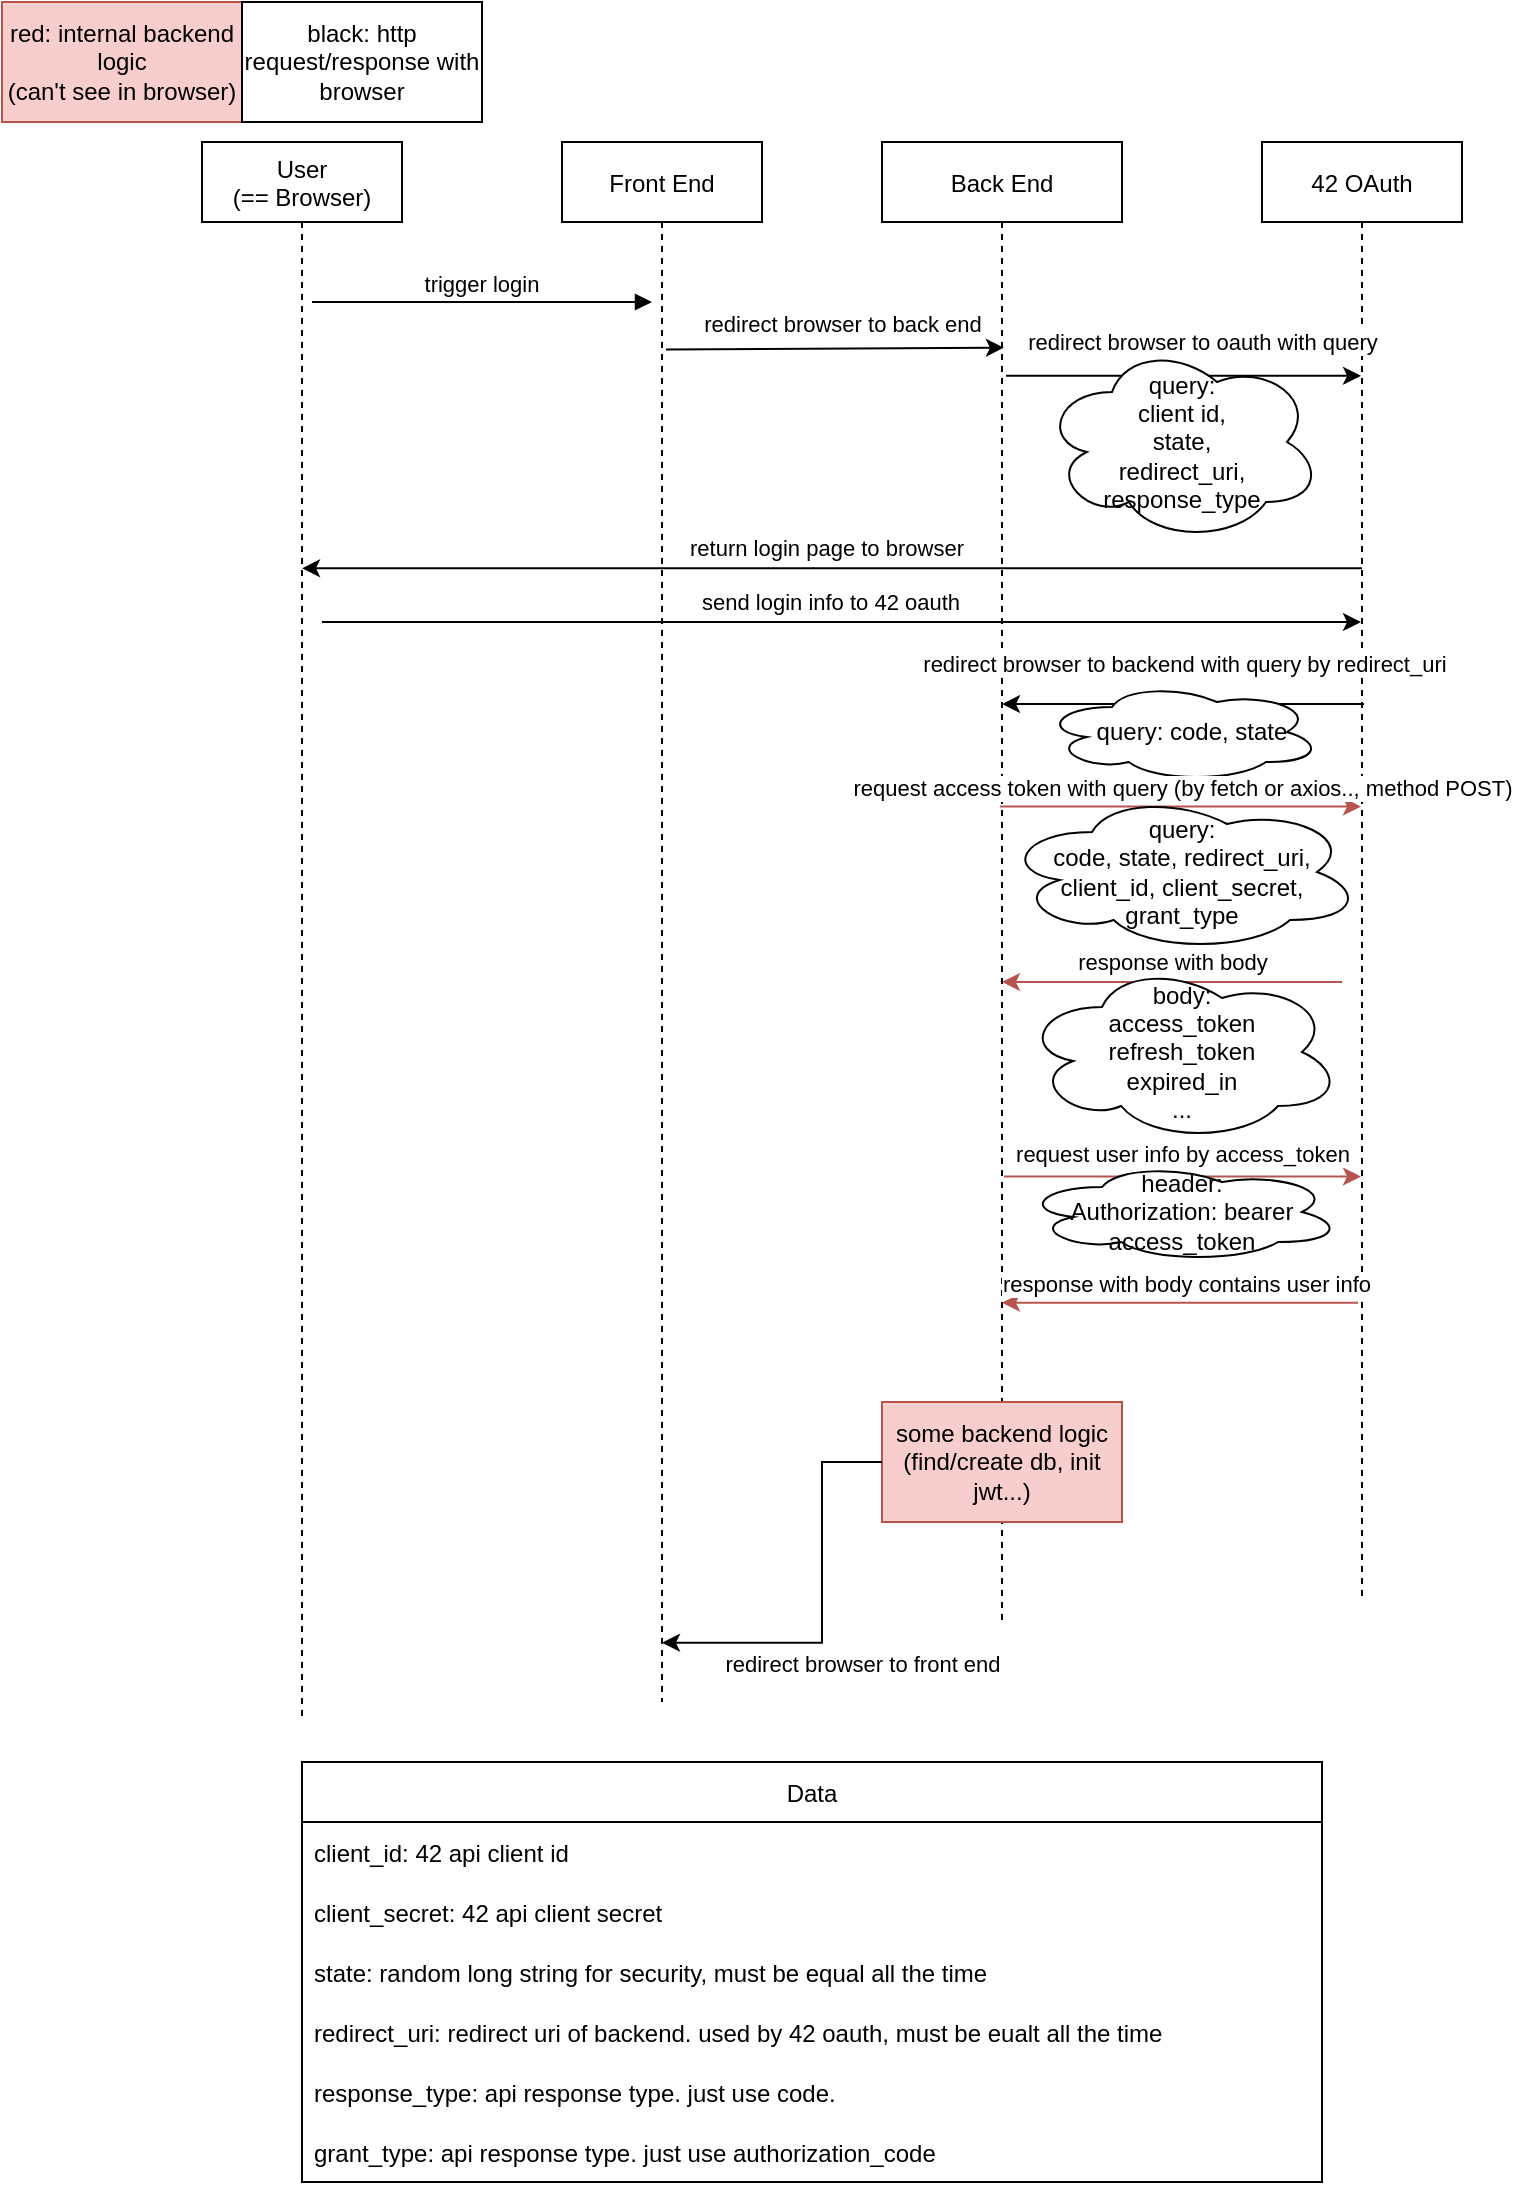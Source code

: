 <mxfile version="20.4.0" type="github" pages="2">
  <diagram id="IaDnct2tfX-B5yZFs9V7" name="OAuth Login logic flow">
    <mxGraphModel dx="830" dy="685" grid="1" gridSize="10" guides="1" tooltips="1" connect="1" arrows="1" fold="1" page="1" pageScale="1" pageWidth="850" pageHeight="1100" math="0" shadow="0">
      <root>
        <mxCell id="0" />
        <mxCell id="1" parent="0" />
        <mxCell id="Q11vwroGGGqTPVLoYvQJ-1" value="User&#xa;(== Browser)" style="shape=umlLifeline;perimeter=lifelinePerimeter;container=1;collapsible=0;recursiveResize=0;rounded=0;shadow=0;strokeWidth=1;" vertex="1" parent="1">
          <mxGeometry x="120" y="80" width="100" height="790" as="geometry" />
        </mxCell>
        <mxCell id="Q11vwroGGGqTPVLoYvQJ-2" value="Front End" style="shape=umlLifeline;perimeter=lifelinePerimeter;container=1;collapsible=0;recursiveResize=0;rounded=0;shadow=0;strokeWidth=1;" vertex="1" parent="1">
          <mxGeometry x="300" y="80" width="100" height="780" as="geometry" />
        </mxCell>
        <mxCell id="Q11vwroGGGqTPVLoYvQJ-3" value="trigger login" style="verticalAlign=bottom;endArrow=block;entryX=0;entryY=0;shadow=0;strokeWidth=1;" edge="1" parent="1">
          <mxGeometry relative="1" as="geometry">
            <mxPoint x="175" y="160" as="sourcePoint" />
            <mxPoint x="345" y="160" as="targetPoint" />
          </mxGeometry>
        </mxCell>
        <mxCell id="Q11vwroGGGqTPVLoYvQJ-4" value="Back End" style="shape=umlLifeline;perimeter=lifelinePerimeter;container=1;collapsible=0;recursiveResize=0;rounded=0;shadow=0;strokeWidth=1;" vertex="1" parent="1">
          <mxGeometry x="460" y="80" width="120" height="740" as="geometry" />
        </mxCell>
        <mxCell id="Q11vwroGGGqTPVLoYvQJ-5" value="some backend logic&lt;br&gt;(find/create db, init jwt...)" style="rounded=0;whiteSpace=wrap;html=1;fillColor=#f8cecc;strokeColor=#b85450;" vertex="1" parent="Q11vwroGGGqTPVLoYvQJ-4">
          <mxGeometry y="630" width="120" height="60" as="geometry" />
        </mxCell>
        <mxCell id="Q11vwroGGGqTPVLoYvQJ-6" value="42 OAuth" style="shape=umlLifeline;perimeter=lifelinePerimeter;container=1;collapsible=0;recursiveResize=0;rounded=0;shadow=0;strokeWidth=1;" vertex="1" parent="1">
          <mxGeometry x="650" y="80" width="100" height="730" as="geometry" />
        </mxCell>
        <mxCell id="Q11vwroGGGqTPVLoYvQJ-7" value="return login page to browser" style="endArrow=classic;html=1;rounded=0;exitX=0.5;exitY=0.292;exitDx=0;exitDy=0;exitPerimeter=0;" edge="1" parent="1" source="Q11vwroGGGqTPVLoYvQJ-6" target="Q11vwroGGGqTPVLoYvQJ-1">
          <mxGeometry x="0.017" y="-10" width="50" height="50" relative="1" as="geometry">
            <mxPoint x="640" y="290" as="sourcePoint" />
            <mxPoint x="660" y="240" as="targetPoint" />
            <Array as="points" />
            <mxPoint x="1" as="offset" />
          </mxGeometry>
        </mxCell>
        <mxCell id="Q11vwroGGGqTPVLoYvQJ-8" value="send login info to 42 oauth" style="endArrow=classic;html=1;rounded=0;" edge="1" parent="1" target="Q11vwroGGGqTPVLoYvQJ-6">
          <mxGeometry x="-0.024" y="10" width="50" height="50" relative="1" as="geometry">
            <mxPoint x="180" y="320" as="sourcePoint" />
            <mxPoint x="270" y="300" as="targetPoint" />
            <mxPoint as="offset" />
          </mxGeometry>
        </mxCell>
        <mxCell id="Q11vwroGGGqTPVLoYvQJ-9" value="redirect browser to backend with query by redirect_uri" style="endArrow=classic;html=1;rounded=0;exitX=0.51;exitY=0.385;exitDx=0;exitDy=0;exitPerimeter=0;" edge="1" parent="1" source="Q11vwroGGGqTPVLoYvQJ-6" target="Q11vwroGGGqTPVLoYvQJ-4">
          <mxGeometry x="-0.006" y="-20" width="50" height="50" relative="1" as="geometry">
            <mxPoint x="590" y="375" as="sourcePoint" />
            <mxPoint x="640" y="325" as="targetPoint" />
            <mxPoint as="offset" />
          </mxGeometry>
        </mxCell>
        <mxCell id="Q11vwroGGGqTPVLoYvQJ-10" value="&amp;nbsp; &amp;nbsp;query: code, state" style="ellipse;shape=cloud;whiteSpace=wrap;html=1;" vertex="1" parent="1">
          <mxGeometry x="540" y="350" width="140" height="50" as="geometry" />
        </mxCell>
        <mxCell id="Q11vwroGGGqTPVLoYvQJ-11" value="" style="endArrow=classic;html=1;rounded=0;exitX=0.492;exitY=0.449;exitDx=0;exitDy=0;exitPerimeter=0;fillColor=#f8cecc;strokeColor=#b85450;" edge="1" parent="1" source="Q11vwroGGGqTPVLoYvQJ-4" target="Q11vwroGGGqTPVLoYvQJ-6">
          <mxGeometry width="50" height="50" relative="1" as="geometry">
            <mxPoint x="575" y="470" as="sourcePoint" />
            <mxPoint x="625" y="420" as="targetPoint" />
          </mxGeometry>
        </mxCell>
        <mxCell id="Q11vwroGGGqTPVLoYvQJ-12" value="request access token with query (by fetch or axios.., method POST)" style="edgeLabel;html=1;align=center;verticalAlign=middle;resizable=0;points=[];" vertex="1" connectable="0" parent="Q11vwroGGGqTPVLoYvQJ-11">
          <mxGeometry x="-0.003" y="3" relative="1" as="geometry">
            <mxPoint x="1" y="-7" as="offset" />
          </mxGeometry>
        </mxCell>
        <mxCell id="Q11vwroGGGqTPVLoYvQJ-13" value="query:&lt;br&gt;code, state, redirect_uri, client_id, client_secret, grant_type" style="ellipse;shape=cloud;whiteSpace=wrap;html=1;" vertex="1" parent="1">
          <mxGeometry x="520" y="405" width="180" height="80" as="geometry" />
        </mxCell>
        <mxCell id="Q11vwroGGGqTPVLoYvQJ-14" value="" style="endArrow=classic;html=1;rounded=0;fillColor=#f8cecc;strokeColor=#b85450;" edge="1" parent="1" target="Q11vwroGGGqTPVLoYvQJ-4">
          <mxGeometry width="50" height="50" relative="1" as="geometry">
            <mxPoint x="690" y="500" as="sourcePoint" />
            <mxPoint x="630" y="510" as="targetPoint" />
          </mxGeometry>
        </mxCell>
        <mxCell id="Q11vwroGGGqTPVLoYvQJ-15" value="response with body" style="edgeLabel;html=1;align=center;verticalAlign=middle;resizable=0;points=[];" vertex="1" connectable="0" parent="Q11vwroGGGqTPVLoYvQJ-14">
          <mxGeometry x="0.02" y="2" relative="1" as="geometry">
            <mxPoint x="1" y="-12" as="offset" />
          </mxGeometry>
        </mxCell>
        <mxCell id="Q11vwroGGGqTPVLoYvQJ-16" value="body:&lt;br&gt;access_token&lt;br&gt;refresh_token&lt;br&gt;expired_in&lt;br&gt;..." style="ellipse;shape=cloud;whiteSpace=wrap;html=1;" vertex="1" parent="1">
          <mxGeometry x="530" y="490" width="160" height="90" as="geometry" />
        </mxCell>
        <mxCell id="Q11vwroGGGqTPVLoYvQJ-17" value="" style="endArrow=classic;html=1;rounded=0;exitX=0.508;exitY=0.699;exitDx=0;exitDy=0;exitPerimeter=0;fillColor=#f8cecc;strokeColor=#b85450;" edge="1" parent="1" source="Q11vwroGGGqTPVLoYvQJ-4" target="Q11vwroGGGqTPVLoYvQJ-6">
          <mxGeometry width="50" height="50" relative="1" as="geometry">
            <mxPoint x="520" y="650" as="sourcePoint" />
            <mxPoint x="570" y="600" as="targetPoint" />
          </mxGeometry>
        </mxCell>
        <mxCell id="Q11vwroGGGqTPVLoYvQJ-18" value="request user info by access_token" style="edgeLabel;html=1;align=center;verticalAlign=middle;resizable=0;points=[];" vertex="1" connectable="0" parent="Q11vwroGGGqTPVLoYvQJ-17">
          <mxGeometry x="0.092" y="1" relative="1" as="geometry">
            <mxPoint x="-9" y="-11" as="offset" />
          </mxGeometry>
        </mxCell>
        <mxCell id="Q11vwroGGGqTPVLoYvQJ-19" value="header:&lt;br&gt;Authorization: bearer access_token" style="ellipse;shape=cloud;whiteSpace=wrap;html=1;" vertex="1" parent="1">
          <mxGeometry x="530" y="590" width="160" height="50" as="geometry" />
        </mxCell>
        <mxCell id="Q11vwroGGGqTPVLoYvQJ-20" value="" style="endArrow=classic;html=1;rounded=0;exitX=0.48;exitY=0.795;exitDx=0;exitDy=0;exitPerimeter=0;fillColor=#f8cecc;strokeColor=#b85450;" edge="1" parent="1" source="Q11vwroGGGqTPVLoYvQJ-6" target="Q11vwroGGGqTPVLoYvQJ-4">
          <mxGeometry width="50" height="50" relative="1" as="geometry">
            <mxPoint x="690" y="730" as="sourcePoint" />
            <mxPoint x="600" y="730" as="targetPoint" />
          </mxGeometry>
        </mxCell>
        <mxCell id="Q11vwroGGGqTPVLoYvQJ-21" value="response with body contains user info" style="edgeLabel;html=1;align=center;verticalAlign=middle;resizable=0;points=[];" vertex="1" connectable="0" parent="Q11vwroGGGqTPVLoYvQJ-20">
          <mxGeometry x="-0.036" y="1" relative="1" as="geometry">
            <mxPoint y="-11" as="offset" />
          </mxGeometry>
        </mxCell>
        <mxCell id="Q11vwroGGGqTPVLoYvQJ-22" style="edgeStyle=orthogonalEdgeStyle;rounded=0;orthogonalLoop=1;jettySize=auto;html=1;entryX=0.5;entryY=0.962;entryDx=0;entryDy=0;entryPerimeter=0;" edge="1" parent="1" source="Q11vwroGGGqTPVLoYvQJ-5" target="Q11vwroGGGqTPVLoYvQJ-2">
          <mxGeometry relative="1" as="geometry" />
        </mxCell>
        <mxCell id="Q11vwroGGGqTPVLoYvQJ-23" value="redirect browser to front end" style="edgeLabel;html=1;align=center;verticalAlign=middle;resizable=0;points=[];" vertex="1" connectable="0" parent="Q11vwroGGGqTPVLoYvQJ-22">
          <mxGeometry x="0.214" y="-2" relative="1" as="geometry">
            <mxPoint x="21" y="12" as="offset" />
          </mxGeometry>
        </mxCell>
        <mxCell id="Q11vwroGGGqTPVLoYvQJ-24" value="red: internal backend logic&lt;br&gt;(can&#39;t see in browser)" style="rounded=0;whiteSpace=wrap;html=1;fillColor=#f8cecc;strokeColor=#b85450;" vertex="1" parent="1">
          <mxGeometry x="20" y="10" width="120" height="60" as="geometry" />
        </mxCell>
        <mxCell id="Q11vwroGGGqTPVLoYvQJ-25" value="black: http request/response with browser" style="rounded=0;whiteSpace=wrap;html=1;" vertex="1" parent="1">
          <mxGeometry x="140" y="10" width="120" height="60" as="geometry" />
        </mxCell>
        <mxCell id="Q11vwroGGGqTPVLoYvQJ-26" value="redirect browser to oauth with query" style="endArrow=classic;html=1;rounded=0;verticalAlign=middle;horizontal=1;exitX=0.517;exitY=0.158;exitDx=0;exitDy=0;exitPerimeter=0;" edge="1" parent="1" source="Q11vwroGGGqTPVLoYvQJ-4" target="Q11vwroGGGqTPVLoYvQJ-6">
          <mxGeometry x="0.104" y="17" width="50" height="50" relative="1" as="geometry">
            <mxPoint x="350" y="180" as="sourcePoint" />
            <mxPoint x="175" y="170" as="targetPoint" />
            <mxPoint as="offset" />
          </mxGeometry>
        </mxCell>
        <mxCell id="Q11vwroGGGqTPVLoYvQJ-27" value="" style="endArrow=classic;html=1;rounded=0;entryX=0.508;entryY=0.139;entryDx=0;entryDy=0;entryPerimeter=0;exitX=0.52;exitY=0.133;exitDx=0;exitDy=0;exitPerimeter=0;" edge="1" parent="1" source="Q11vwroGGGqTPVLoYvQJ-2" target="Q11vwroGGGqTPVLoYvQJ-4">
          <mxGeometry width="50" height="50" relative="1" as="geometry">
            <mxPoint x="400" y="200" as="sourcePoint" />
            <mxPoint x="450" y="150" as="targetPoint" />
          </mxGeometry>
        </mxCell>
        <mxCell id="Q11vwroGGGqTPVLoYvQJ-28" value="redirect browser to back end" style="edgeLabel;html=1;align=center;verticalAlign=middle;resizable=0;points=[];" vertex="1" connectable="0" parent="Q11vwroGGGqTPVLoYvQJ-27">
          <mxGeometry x="0.113" y="-1" relative="1" as="geometry">
            <mxPoint x="-6" y="-14" as="offset" />
          </mxGeometry>
        </mxCell>
        <mxCell id="Q11vwroGGGqTPVLoYvQJ-29" value="query:&lt;br&gt;client id,&lt;br&gt;state,&lt;br&gt;redirect_uri,&lt;br&gt;response_type" style="ellipse;shape=cloud;whiteSpace=wrap;html=1;" vertex="1" parent="1">
          <mxGeometry x="540" y="180" width="140" height="100" as="geometry" />
        </mxCell>
        <mxCell id="Q11vwroGGGqTPVLoYvQJ-30" value="Data" style="swimlane;fontStyle=0;childLayout=stackLayout;horizontal=1;startSize=30;horizontalStack=0;resizeParent=1;resizeParentMax=0;resizeLast=0;collapsible=1;marginBottom=0;" vertex="1" parent="1">
          <mxGeometry x="170" y="890" width="510" height="210" as="geometry">
            <mxRectangle x="170" y="890" width="70" height="30" as="alternateBounds" />
          </mxGeometry>
        </mxCell>
        <mxCell id="Q11vwroGGGqTPVLoYvQJ-31" value="client_id: 42 api client id" style="text;strokeColor=none;fillColor=none;align=left;verticalAlign=middle;spacingLeft=4;spacingRight=4;overflow=hidden;points=[[0,0.5],[1,0.5]];portConstraint=eastwest;rotatable=0;" vertex="1" parent="Q11vwroGGGqTPVLoYvQJ-30">
          <mxGeometry y="30" width="510" height="30" as="geometry" />
        </mxCell>
        <mxCell id="Q11vwroGGGqTPVLoYvQJ-32" value="client_secret: 42 api client secret" style="text;strokeColor=none;fillColor=none;align=left;verticalAlign=middle;spacingLeft=4;spacingRight=4;overflow=hidden;points=[[0,0.5],[1,0.5]];portConstraint=eastwest;rotatable=0;" vertex="1" parent="Q11vwroGGGqTPVLoYvQJ-30">
          <mxGeometry y="60" width="510" height="30" as="geometry" />
        </mxCell>
        <mxCell id="Q11vwroGGGqTPVLoYvQJ-33" value="state: random long string for security, must be equal all the time" style="text;strokeColor=none;fillColor=none;align=left;verticalAlign=middle;spacingLeft=4;spacingRight=4;overflow=hidden;points=[[0,0.5],[1,0.5]];portConstraint=eastwest;rotatable=0;" vertex="1" parent="Q11vwroGGGqTPVLoYvQJ-30">
          <mxGeometry y="90" width="510" height="30" as="geometry" />
        </mxCell>
        <mxCell id="Q11vwroGGGqTPVLoYvQJ-34" value="redirect_uri: redirect uri of backend. used by 42 oauth, must be eualt all the time" style="text;strokeColor=none;fillColor=none;align=left;verticalAlign=middle;spacingLeft=4;spacingRight=4;overflow=hidden;points=[[0,0.5],[1,0.5]];portConstraint=eastwest;rotatable=0;" vertex="1" parent="Q11vwroGGGqTPVLoYvQJ-30">
          <mxGeometry y="120" width="510" height="30" as="geometry" />
        </mxCell>
        <mxCell id="Q11vwroGGGqTPVLoYvQJ-35" value="response_type: api response type. just use code." style="text;strokeColor=none;fillColor=none;align=left;verticalAlign=middle;spacingLeft=4;spacingRight=4;overflow=hidden;points=[[0,0.5],[1,0.5]];portConstraint=eastwest;rotatable=0;" vertex="1" parent="Q11vwroGGGqTPVLoYvQJ-30">
          <mxGeometry y="150" width="510" height="30" as="geometry" />
        </mxCell>
        <mxCell id="Q11vwroGGGqTPVLoYvQJ-36" value="grant_type: api response type. just use authorization_code" style="text;strokeColor=none;fillColor=none;align=left;verticalAlign=middle;spacingLeft=4;spacingRight=4;overflow=hidden;points=[[0,0.5],[1,0.5]];portConstraint=eastwest;rotatable=0;" vertex="1" parent="Q11vwroGGGqTPVLoYvQJ-30">
          <mxGeometry y="180" width="510" height="30" as="geometry" />
        </mxCell>
      </root>
    </mxGraphModel>
  </diagram>
  <diagram id="PjNSFR7lHl89ImpvT6ft" name="Game logic flow">
    <mxGraphModel dx="1277" dy="888" grid="1" gridSize="10" guides="1" tooltips="1" connect="1" arrows="1" fold="1" page="1" pageScale="1" pageWidth="850" pageHeight="1100" math="0" shadow="0">
      <root>
        <mxCell id="0" />
        <mxCell id="1" parent="0" />
        <mxCell id="0KEMRfep8I8rVeRJ06Xh-8" style="edgeStyle=orthogonalEdgeStyle;rounded=0;orthogonalLoop=1;jettySize=auto;html=1;exitX=0.5;exitY=1;exitDx=0;exitDy=0;entryX=0.5;entryY=0;entryDx=0;entryDy=0;" parent="1" source="0KEMRfep8I8rVeRJ06Xh-1" target="0KEMRfep8I8rVeRJ06Xh-3" edge="1">
          <mxGeometry relative="1" as="geometry" />
        </mxCell>
        <mxCell id="0KEMRfep8I8rVeRJ06Xh-11" value="Start Button" style="edgeLabel;html=1;align=center;verticalAlign=middle;resizable=0;points=[];" parent="0KEMRfep8I8rVeRJ06Xh-8" vertex="1" connectable="0">
          <mxGeometry x="-0.12" y="-2" relative="1" as="geometry">
            <mxPoint as="offset" />
          </mxGeometry>
        </mxCell>
        <mxCell id="0KEMRfep8I8rVeRJ06Xh-1" value="PLAYER 1" style="ellipse;whiteSpace=wrap;html=1;" parent="1" vertex="1">
          <mxGeometry x="60" y="20" width="120" height="80" as="geometry" />
        </mxCell>
        <mxCell id="0KEMRfep8I8rVeRJ06Xh-9" style="edgeStyle=orthogonalEdgeStyle;rounded=0;orthogonalLoop=1;jettySize=auto;html=1;exitX=0.5;exitY=1;exitDx=0;exitDy=0;entryX=0.5;entryY=0;entryDx=0;entryDy=0;" parent="1" source="0KEMRfep8I8rVeRJ06Xh-2" target="0KEMRfep8I8rVeRJ06Xh-4" edge="1">
          <mxGeometry relative="1" as="geometry" />
        </mxCell>
        <mxCell id="0KEMRfep8I8rVeRJ06Xh-12" value="Start Button" style="edgeLabel;html=1;align=center;verticalAlign=middle;resizable=0;points=[];" parent="0KEMRfep8I8rVeRJ06Xh-9" vertex="1" connectable="0">
          <mxGeometry x="-0.08" y="-1" relative="1" as="geometry">
            <mxPoint as="offset" />
          </mxGeometry>
        </mxCell>
        <mxCell id="0KEMRfep8I8rVeRJ06Xh-2" value="PLAYER 2" style="ellipse;whiteSpace=wrap;html=1;" parent="1" vertex="1">
          <mxGeometry x="230" y="20" width="120" height="80" as="geometry" />
        </mxCell>
        <mxCell id="0KEMRfep8I8rVeRJ06Xh-13" style="edgeStyle=orthogonalEdgeStyle;rounded=0;orthogonalLoop=1;jettySize=auto;html=1;exitX=0.5;exitY=1;exitDx=0;exitDy=0;entryX=0;entryY=0.5;entryDx=0;entryDy=0;" parent="1" source="0KEMRfep8I8rVeRJ06Xh-3" target="0KEMRfep8I8rVeRJ06Xh-10" edge="1">
          <mxGeometry relative="1" as="geometry" />
        </mxCell>
        <mxCell id="0KEMRfep8I8rVeRJ06Xh-3" value="매칭 대기" style="rounded=0;whiteSpace=wrap;html=1;" parent="1" vertex="1">
          <mxGeometry x="60" y="150" width="120" height="60" as="geometry" />
        </mxCell>
        <mxCell id="0KEMRfep8I8rVeRJ06Xh-14" style="edgeStyle=orthogonalEdgeStyle;rounded=0;orthogonalLoop=1;jettySize=auto;html=1;exitX=0.5;exitY=1;exitDx=0;exitDy=0;entryX=1;entryY=0.5;entryDx=0;entryDy=0;" parent="1" source="0KEMRfep8I8rVeRJ06Xh-4" target="0KEMRfep8I8rVeRJ06Xh-10" edge="1">
          <mxGeometry relative="1" as="geometry" />
        </mxCell>
        <mxCell id="0KEMRfep8I8rVeRJ06Xh-43" style="edgeStyle=orthogonalEdgeStyle;rounded=0;orthogonalLoop=1;jettySize=auto;html=1;exitX=1;exitY=0.5;exitDx=0;exitDy=0;entryX=0;entryY=0.5;entryDx=0;entryDy=0;fillColor=#f8cecc;strokeColor=#b85450;" parent="1" source="0KEMRfep8I8rVeRJ06Xh-4" target="0KEMRfep8I8rVeRJ06Xh-40" edge="1">
          <mxGeometry relative="1" as="geometry" />
        </mxCell>
        <mxCell id="0KEMRfep8I8rVeRJ06Xh-49" value="client 식별자" style="edgeLabel;html=1;align=center;verticalAlign=middle;resizable=0;points=[];" parent="0KEMRfep8I8rVeRJ06Xh-43" vertex="1" connectable="0">
          <mxGeometry x="-0.337" y="3" relative="1" as="geometry">
            <mxPoint x="2" y="44" as="offset" />
          </mxGeometry>
        </mxCell>
        <mxCell id="0KEMRfep8I8rVeRJ06Xh-4" value="매칭 대기" style="rounded=0;whiteSpace=wrap;html=1;" parent="1" vertex="1">
          <mxGeometry x="230" y="150" width="120" height="60" as="geometry" />
        </mxCell>
        <mxCell id="0KEMRfep8I8rVeRJ06Xh-19" style="edgeStyle=orthogonalEdgeStyle;rounded=0;orthogonalLoop=1;jettySize=auto;html=1;exitX=0.5;exitY=1;exitDx=0;exitDy=0;entryX=0.5;entryY=0;entryDx=0;entryDy=0;" parent="1" source="0KEMRfep8I8rVeRJ06Xh-10" target="0KEMRfep8I8rVeRJ06Xh-17" edge="1">
          <mxGeometry relative="1" as="geometry" />
        </mxCell>
        <mxCell id="0KEMRfep8I8rVeRJ06Xh-10" value="게임 시작" style="rounded=0;whiteSpace=wrap;html=1;" parent="1" vertex="1">
          <mxGeometry x="150" y="240" width="120" height="60" as="geometry" />
        </mxCell>
        <mxCell id="0KEMRfep8I8rVeRJ06Xh-21" style="edgeStyle=orthogonalEdgeStyle;rounded=0;orthogonalLoop=1;jettySize=auto;html=1;exitX=0.5;exitY=1;exitDx=0;exitDy=0;entryX=0.5;entryY=0;entryDx=0;entryDy=0;" parent="1" source="0KEMRfep8I8rVeRJ06Xh-17" target="0KEMRfep8I8rVeRJ06Xh-20" edge="1">
          <mxGeometry relative="1" as="geometry" />
        </mxCell>
        <mxCell id="0KEMRfep8I8rVeRJ06Xh-17" value="오브젝트 위치 그림" style="rounded=0;whiteSpace=wrap;html=1;" parent="1" vertex="1">
          <mxGeometry x="150" y="360" width="120" height="60" as="geometry" />
        </mxCell>
        <mxCell id="0KEMRfep8I8rVeRJ06Xh-22" style="edgeStyle=orthogonalEdgeStyle;rounded=0;orthogonalLoop=1;jettySize=auto;html=1;exitX=1;exitY=0.5;exitDx=0;exitDy=0;fillColor=#f8cecc;strokeColor=#b85450;entryX=0;entryY=0.5;entryDx=0;entryDy=0;" parent="1" source="0KEMRfep8I8rVeRJ06Xh-20" target="0KEMRfep8I8rVeRJ06Xh-41" edge="1">
          <mxGeometry relative="1" as="geometry">
            <mxPoint x="560" y="410" as="targetPoint" />
            <Array as="points">
              <mxPoint x="320" y="510" />
              <mxPoint x="320" y="470" />
            </Array>
          </mxGeometry>
        </mxCell>
        <mxCell id="0KEMRfep8I8rVeRJ06Xh-48" value="오브젝트&lt;br&gt;위치 정보" style="edgeLabel;html=1;align=center;verticalAlign=middle;resizable=0;points=[];" parent="0KEMRfep8I8rVeRJ06Xh-22" vertex="1" connectable="0">
          <mxGeometry x="-0.207" y="1" relative="1" as="geometry">
            <mxPoint x="75" y="1" as="offset" />
          </mxGeometry>
        </mxCell>
        <mxCell id="0KEMRfep8I8rVeRJ06Xh-25" style="edgeStyle=orthogonalEdgeStyle;rounded=0;orthogonalLoop=1;jettySize=auto;html=1;exitX=0.5;exitY=1;exitDx=0;exitDy=0;entryX=0.5;entryY=0;entryDx=0;entryDy=0;" parent="1" source="0KEMRfep8I8rVeRJ06Xh-20" target="0KEMRfep8I8rVeRJ06Xh-28" edge="1">
          <mxGeometry relative="1" as="geometry">
            <mxPoint x="210" y="600" as="targetPoint" />
          </mxGeometry>
        </mxCell>
        <mxCell id="0KEMRfep8I8rVeRJ06Xh-20" value="playerPaddle&lt;br&gt;&amp;nbsp;조작(상,하) 이벤트 발생" style="rounded=0;whiteSpace=wrap;html=1;" parent="1" vertex="1">
          <mxGeometry x="150" y="480" width="120" height="60" as="geometry" />
        </mxCell>
        <mxCell id="0KEMRfep8I8rVeRJ06Xh-30" style="edgeStyle=orthogonalEdgeStyle;rounded=0;orthogonalLoop=1;jettySize=auto;html=1;exitX=0.5;exitY=1;exitDx=0;exitDy=0;" parent="1" source="0KEMRfep8I8rVeRJ06Xh-28" edge="1">
          <mxGeometry relative="1" as="geometry">
            <mxPoint x="210" y="740" as="targetPoint" />
          </mxGeometry>
        </mxCell>
        <mxCell id="0KEMRfep8I8rVeRJ06Xh-32" value="YES" style="edgeLabel;html=1;align=center;verticalAlign=middle;resizable=0;points=[];" parent="0KEMRfep8I8rVeRJ06Xh-30" vertex="1" connectable="0">
          <mxGeometry x="-0.133" relative="1" as="geometry">
            <mxPoint as="offset" />
          </mxGeometry>
        </mxCell>
        <mxCell id="0KEMRfep8I8rVeRJ06Xh-36" style="edgeStyle=orthogonalEdgeStyle;rounded=0;orthogonalLoop=1;jettySize=auto;html=1;exitX=0;exitY=0.5;exitDx=0;exitDy=0;entryX=0.5;entryY=1;entryDx=0;entryDy=0;" parent="1" source="0KEMRfep8I8rVeRJ06Xh-28" target="0KEMRfep8I8rVeRJ06Xh-33" edge="1">
          <mxGeometry relative="1" as="geometry" />
        </mxCell>
        <mxCell id="0KEMRfep8I8rVeRJ06Xh-37" value="NO" style="edgeLabel;html=1;align=center;verticalAlign=middle;resizable=0;points=[];" parent="0KEMRfep8I8rVeRJ06Xh-36" vertex="1" connectable="0">
          <mxGeometry x="-0.47" y="-4" relative="1" as="geometry">
            <mxPoint as="offset" />
          </mxGeometry>
        </mxCell>
        <mxCell id="0KEMRfep8I8rVeRJ06Xh-28" value="10 판&lt;br&gt;이긴사람 있음?&lt;br&gt;(match-end?)" style="rhombus;whiteSpace=wrap;html=1;" parent="1" vertex="1">
          <mxGeometry x="155" y="600" width="110" height="80" as="geometry" />
        </mxCell>
        <mxCell id="0KEMRfep8I8rVeRJ06Xh-31" value="게임 끝,&lt;br&gt;로비(?)로 이동." style="rounded=0;whiteSpace=wrap;html=1;" parent="1" vertex="1">
          <mxGeometry x="150" y="740" width="120" height="60" as="geometry" />
        </mxCell>
        <mxCell id="0KEMRfep8I8rVeRJ06Xh-34" style="edgeStyle=orthogonalEdgeStyle;rounded=0;orthogonalLoop=1;jettySize=auto;html=1;exitX=0.5;exitY=0;exitDx=0;exitDy=0;entryX=0;entryY=0.75;entryDx=0;entryDy=0;" parent="1" source="0KEMRfep8I8rVeRJ06Xh-33" target="0KEMRfep8I8rVeRJ06Xh-10" edge="1">
          <mxGeometry relative="1" as="geometry" />
        </mxCell>
        <mxCell id="0KEMRfep8I8rVeRJ06Xh-33" value="score board 갱신" style="rounded=0;whiteSpace=wrap;html=1;" parent="1" vertex="1">
          <mxGeometry x="10" y="480" width="120" height="60" as="geometry" />
        </mxCell>
        <mxCell id="0KEMRfep8I8rVeRJ06Xh-44" style="edgeStyle=orthogonalEdgeStyle;rounded=0;orthogonalLoop=1;jettySize=auto;html=1;exitX=0;exitY=1;exitDx=0;exitDy=0;entryX=1;entryY=0.75;entryDx=0;entryDy=0;fillColor=#f8cecc;strokeColor=#b85450;" parent="1" source="0KEMRfep8I8rVeRJ06Xh-40" target="0KEMRfep8I8rVeRJ06Xh-10" edge="1">
          <mxGeometry relative="1" as="geometry" />
        </mxCell>
        <mxCell id="0KEMRfep8I8rVeRJ06Xh-76" value="game-start" style="edgeLabel;html=1;align=center;verticalAlign=middle;resizable=0;points=[];" parent="0KEMRfep8I8rVeRJ06Xh-44" vertex="1" connectable="0">
          <mxGeometry x="-0.351" relative="1" as="geometry">
            <mxPoint as="offset" />
          </mxGeometry>
        </mxCell>
        <mxCell id="0KEMRfep8I8rVeRJ06Xh-40" value="Match&lt;br&gt;Service" style="ellipse;whiteSpace=wrap;html=1;aspect=fixed;" parent="1" vertex="1">
          <mxGeometry x="520" y="250" width="80" height="80" as="geometry" />
        </mxCell>
        <mxCell id="0KEMRfep8I8rVeRJ06Xh-47" value="오브젝트&lt;br&gt;위치 정보" style="edgeStyle=orthogonalEdgeStyle;rounded=0;orthogonalLoop=1;jettySize=auto;html=1;entryX=1;entryY=0.5;entryDx=0;entryDy=0;fillColor=#f8cecc;strokeColor=#b85450;exitX=0.5;exitY=0;exitDx=0;exitDy=0;" parent="1" source="0KEMRfep8I8rVeRJ06Xh-41" target="0KEMRfep8I8rVeRJ06Xh-17" edge="1">
          <mxGeometry x="0.091" relative="1" as="geometry">
            <mxPoint x="510" y="330" as="sourcePoint" />
            <Array as="points">
              <mxPoint x="560" y="390" />
            </Array>
            <mxPoint as="offset" />
          </mxGeometry>
        </mxCell>
        <mxCell id="0KEMRfep8I8rVeRJ06Xh-62" value="승자 판정 요청" style="edgeStyle=orthogonalEdgeStyle;rounded=0;orthogonalLoop=1;jettySize=auto;html=1;exitX=0.5;exitY=1;exitDx=0;exitDy=0;" parent="1" source="0KEMRfep8I8rVeRJ06Xh-41" target="0KEMRfep8I8rVeRJ06Xh-50" edge="1">
          <mxGeometry relative="1" as="geometry" />
        </mxCell>
        <mxCell id="0KEMRfep8I8rVeRJ06Xh-82" style="edgeStyle=orthogonalEdgeStyle;rounded=0;orthogonalLoop=1;jettySize=auto;html=1;exitX=1;exitY=0;exitDx=0;exitDy=0;fillColor=#f8cecc;strokeColor=#b85450;" parent="1" source="0KEMRfep8I8rVeRJ06Xh-41" target="0KEMRfep8I8rVeRJ06Xh-77" edge="1">
          <mxGeometry relative="1" as="geometry" />
        </mxCell>
        <mxCell id="0KEMRfep8I8rVeRJ06Xh-41" value="GameRoom&lt;br&gt;Service" style="ellipse;whiteSpace=wrap;html=1;aspect=fixed;" parent="1" vertex="1">
          <mxGeometry x="520" y="430" width="80" height="80" as="geometry" />
        </mxCell>
        <mxCell id="0KEMRfep8I8rVeRJ06Xh-53" value="" style="endArrow=none;dashed=1;html=1;dashPattern=1 3;strokeWidth=2;rounded=0;fillColor=#f5f5f5;strokeColor=#666666;" parent="1" edge="1">
          <mxGeometry width="50" height="50" relative="1" as="geometry">
            <mxPoint x="420" y="840" as="sourcePoint" />
            <mxPoint x="420" y="30" as="targetPoint" />
          </mxGeometry>
        </mxCell>
        <mxCell id="0KEMRfep8I8rVeRJ06Xh-66" value="game-end&lt;br&gt;오브젝트&amp;nbsp;위치&lt;br&gt;초기화 요청" style="edgeStyle=orthogonalEdgeStyle;rounded=0;orthogonalLoop=1;jettySize=auto;html=1;exitX=1;exitY=0.5;exitDx=0;exitDy=0;entryX=1;entryY=0.5;entryDx=0;entryDy=0;" parent="1" source="0KEMRfep8I8rVeRJ06Xh-50" target="0KEMRfep8I8rVeRJ06Xh-41" edge="1">
          <mxGeometry relative="1" as="geometry">
            <mxPoint x="630" y="530" as="targetPoint" />
            <Array as="points">
              <mxPoint x="630" y="640" />
              <mxPoint x="630" y="470" />
            </Array>
          </mxGeometry>
        </mxCell>
        <mxCell id="0KEMRfep8I8rVeRJ06Xh-67" style="edgeStyle=orthogonalEdgeStyle;rounded=0;orthogonalLoop=1;jettySize=auto;html=1;exitX=0;exitY=0;exitDx=0;exitDy=0;fillColor=#f8cecc;strokeColor=#b85450;" parent="1" source="0KEMRfep8I8rVeRJ06Xh-50" target="0KEMRfep8I8rVeRJ06Xh-28" edge="1">
          <mxGeometry relative="1" as="geometry" />
        </mxCell>
        <mxCell id="0KEMRfep8I8rVeRJ06Xh-69" value="game-end" style="edgeLabel;html=1;align=center;verticalAlign=middle;resizable=0;points=[];" parent="0KEMRfep8I8rVeRJ06Xh-67" vertex="1" connectable="0">
          <mxGeometry x="-0.487" relative="1" as="geometry">
            <mxPoint as="offset" />
          </mxGeometry>
        </mxCell>
        <mxCell id="0KEMRfep8I8rVeRJ06Xh-68" style="edgeStyle=orthogonalEdgeStyle;rounded=0;orthogonalLoop=1;jettySize=auto;html=1;exitX=0;exitY=1;exitDx=0;exitDy=0;fillColor=#f8cecc;strokeColor=#b85450;" parent="1" source="0KEMRfep8I8rVeRJ06Xh-50" target="0KEMRfep8I8rVeRJ06Xh-28" edge="1">
          <mxGeometry relative="1" as="geometry" />
        </mxCell>
        <mxCell id="0KEMRfep8I8rVeRJ06Xh-70" value="match-end" style="edgeLabel;html=1;align=center;verticalAlign=middle;resizable=0;points=[];" parent="0KEMRfep8I8rVeRJ06Xh-68" vertex="1" connectable="0">
          <mxGeometry x="-0.468" y="1" relative="1" as="geometry">
            <mxPoint as="offset" />
          </mxGeometry>
        </mxCell>
        <mxCell id="0KEMRfep8I8rVeRJ06Xh-72" style="edgeStyle=orthogonalEdgeStyle;rounded=0;orthogonalLoop=1;jettySize=auto;html=1;exitX=0.5;exitY=1;exitDx=0;exitDy=0;entryX=0.5;entryY=0;entryDx=0;entryDy=0;" parent="1" source="0KEMRfep8I8rVeRJ06Xh-50" target="0KEMRfep8I8rVeRJ06Xh-71" edge="1">
          <mxGeometry relative="1" as="geometry" />
        </mxCell>
        <mxCell id="0KEMRfep8I8rVeRJ06Xh-75" value="match-end" style="edgeLabel;html=1;align=center;verticalAlign=middle;resizable=0;points=[];" parent="0KEMRfep8I8rVeRJ06Xh-72" vertex="1" connectable="0">
          <mxGeometry x="-0.218" y="-2" relative="1" as="geometry">
            <mxPoint as="offset" />
          </mxGeometry>
        </mxCell>
        <mxCell id="0KEMRfep8I8rVeRJ06Xh-50" value="Refree&lt;br&gt;Service" style="ellipse;whiteSpace=wrap;html=1;aspect=fixed;" parent="1" vertex="1">
          <mxGeometry x="520" y="600" width="80" height="80" as="geometry" />
        </mxCell>
        <mxCell id="0KEMRfep8I8rVeRJ06Xh-71" value="&amp;nbsp;레이팅, 매치 히스토리&lt;br&gt;업데이트" style="rounded=0;whiteSpace=wrap;html=1;" parent="1" vertex="1">
          <mxGeometry x="500" y="740" width="120" height="60" as="geometry" />
        </mxCell>
        <mxCell id="0KEMRfep8I8rVeRJ06Xh-78" style="edgeStyle=orthogonalEdgeStyle;rounded=0;orthogonalLoop=1;jettySize=auto;html=1;exitX=0;exitY=0.5;exitDx=0;exitDy=0;entryX=1;entryY=0;entryDx=0;entryDy=0;fillColor=#f8cecc;strokeColor=#b85450;" parent="1" source="0KEMRfep8I8rVeRJ06Xh-77" target="0KEMRfep8I8rVeRJ06Xh-41" edge="1">
          <mxGeometry relative="1" as="geometry" />
        </mxCell>
        <mxCell id="0KEMRfep8I8rVeRJ06Xh-81" value="관전 요청&lt;br&gt;(해당 client 식별자)" style="edgeLabel;html=1;align=center;verticalAlign=middle;resizable=0;points=[];" parent="0KEMRfep8I8rVeRJ06Xh-78" vertex="1" connectable="0">
          <mxGeometry x="0.186" y="-3" relative="1" as="geometry">
            <mxPoint x="15" y="-3" as="offset" />
          </mxGeometry>
        </mxCell>
        <mxCell id="0KEMRfep8I8rVeRJ06Xh-77" value="관전자" style="ellipse;whiteSpace=wrap;html=1;" parent="1" vertex="1">
          <mxGeometry x="680" y="300" width="120" height="80" as="geometry" />
        </mxCell>
        <mxCell id="0KEMRfep8I8rVeRJ06Xh-83" value="오브젝트&lt;br&gt;위치 정보" style="text;html=1;align=center;verticalAlign=middle;resizable=0;points=[];autosize=1;strokeColor=none;fillColor=none;" parent="1" vertex="1">
          <mxGeometry x="675" y="420" width="70" height="40" as="geometry" />
        </mxCell>
        <mxCell id="0KEMRfep8I8rVeRJ06Xh-84" value="" style="endArrow=none;dashed=1;html=1;rounded=0;fillColor=#f5f5f5;strokeColor=#666666;" parent="1" edge="1">
          <mxGeometry width="50" height="50" relative="1" as="geometry">
            <mxPoint x="740" y="500" as="sourcePoint" />
            <mxPoint x="620" y="310" as="targetPoint" />
          </mxGeometry>
        </mxCell>
        <mxCell id="0KEMRfep8I8rVeRJ06Xh-85" value="미해결 문제&lt;br&gt;1. 커스텀 옵션&lt;br&gt;2. 공 속도 변화" style="rounded=1;whiteSpace=wrap;html=1;" parent="1" vertex="1">
          <mxGeometry x="630" y="920" width="120" height="60" as="geometry" />
        </mxCell>
      </root>
    </mxGraphModel>
  </diagram>
</mxfile>
